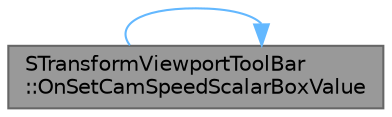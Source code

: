 digraph "STransformViewportToolBar::OnSetCamSpeedScalarBoxValue"
{
 // INTERACTIVE_SVG=YES
 // LATEX_PDF_SIZE
  bgcolor="transparent";
  edge [fontname=Helvetica,fontsize=10,labelfontname=Helvetica,labelfontsize=10];
  node [fontname=Helvetica,fontsize=10,shape=box,height=0.2,width=0.4];
  rankdir="RL";
  Node1 [id="Node000001",label="STransformViewportToolBar\l::OnSetCamSpeedScalarBoxValue",height=0.2,width=0.4,color="gray40", fillcolor="grey60", style="filled", fontcolor="black",tooltip="Sets new camera speed scalar."];
  Node1 -> Node1 [id="edge1_Node000001_Node000001",dir="back",color="steelblue1",style="solid",tooltip=" "];
}
